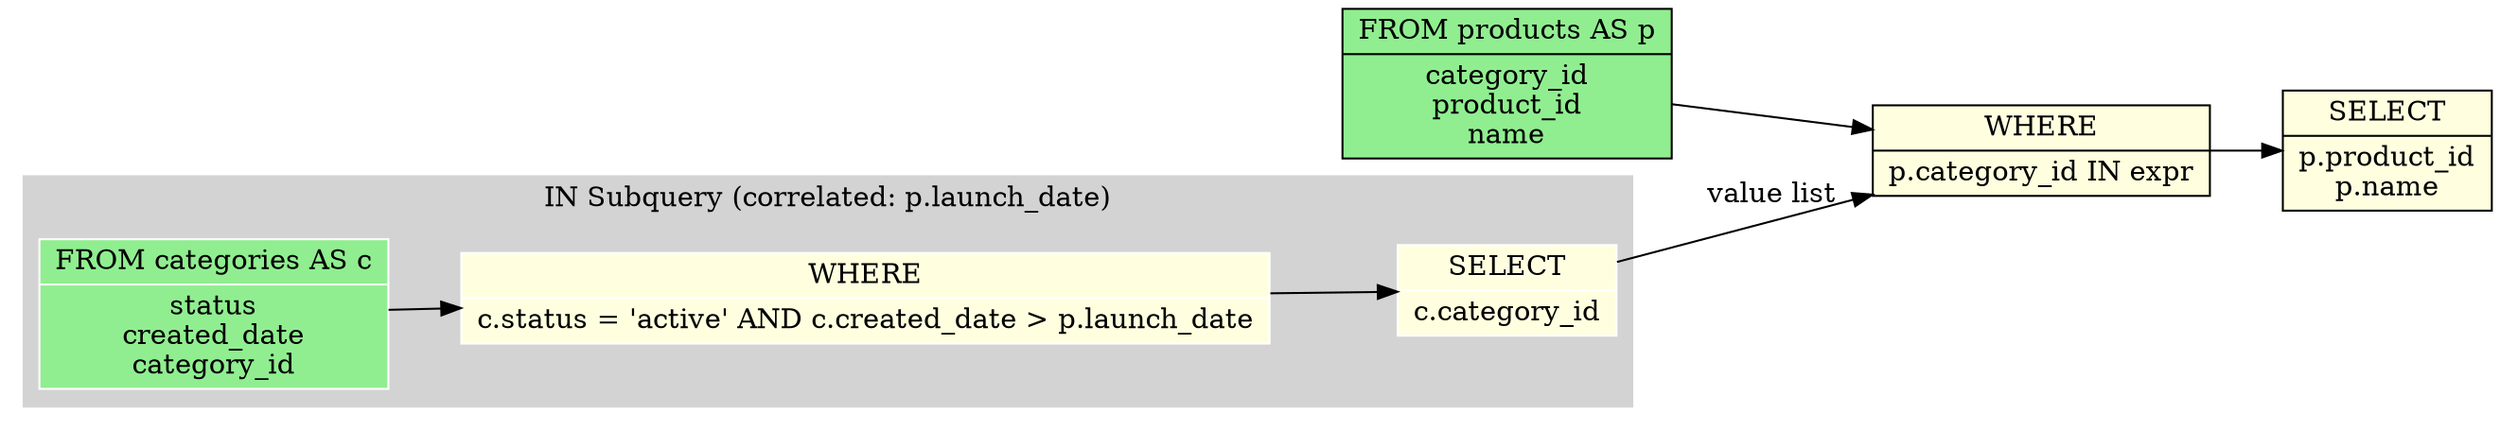 digraph schema_flow {
  rankdir=LR;
  node [shape=record];

  // Source tables
  node_0 [label="FROM products AS p|category_id\nproduct_id\nname", style=filled, fillcolor=lightgreen];

  // Operations
  node_1 [label="WHERE|p.category_id IN expr", style=filled, fillcolor=lightyellow];
  node_3 [label="SELECT|p.product_id\np.name", style=filled, fillcolor=lightyellow];

  // Data flow edges

  // JOIN operations with table info
  node_0 -> node_1;
  node_1 -> node_3;

  subgraph cluster_node_2 {
    label="IN Subquery (correlated: p.launch_date)";
    style=filled;
    color=lightgrey;
    node [style=filled,color=white];
    // Source tables
    subq_0_node_0 [label="FROM categories AS c|status\ncreated_date\ncategory_id", style=filled, fillcolor=lightgreen];
    // Operations
    subq_0_node_1 [label="WHERE|c.status = 'active' AND c.created_date \> p.launch_date", style=filled, fillcolor=lightyellow];
    subq_0_node_2 [label="SELECT|c.category_id", style=filled, fillcolor=lightyellow];
    // Data flow edges
    // JOIN operations with table info
    subq_0_node_0 -> subq_0_node_1;
    subq_0_node_1 -> subq_0_node_2;
  }
  subq_0_node_2 -> node_1 [label="value list"];
}